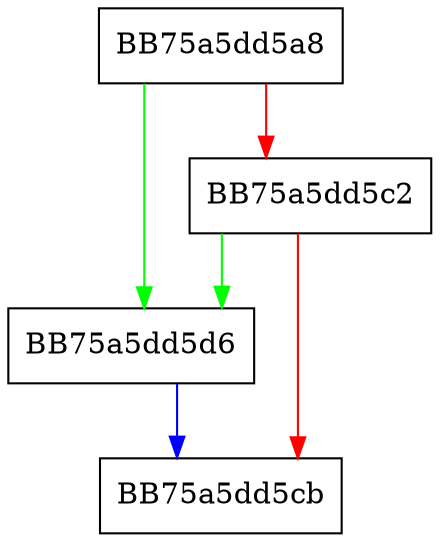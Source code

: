 digraph SetUpdateTime {
  node [shape="box"];
  graph [splines=ortho];
  BB75a5dd5a8 -> BB75a5dd5d6 [color="green"];
  BB75a5dd5a8 -> BB75a5dd5c2 [color="red"];
  BB75a5dd5c2 -> BB75a5dd5d6 [color="green"];
  BB75a5dd5c2 -> BB75a5dd5cb [color="red"];
  BB75a5dd5d6 -> BB75a5dd5cb [color="blue"];
}